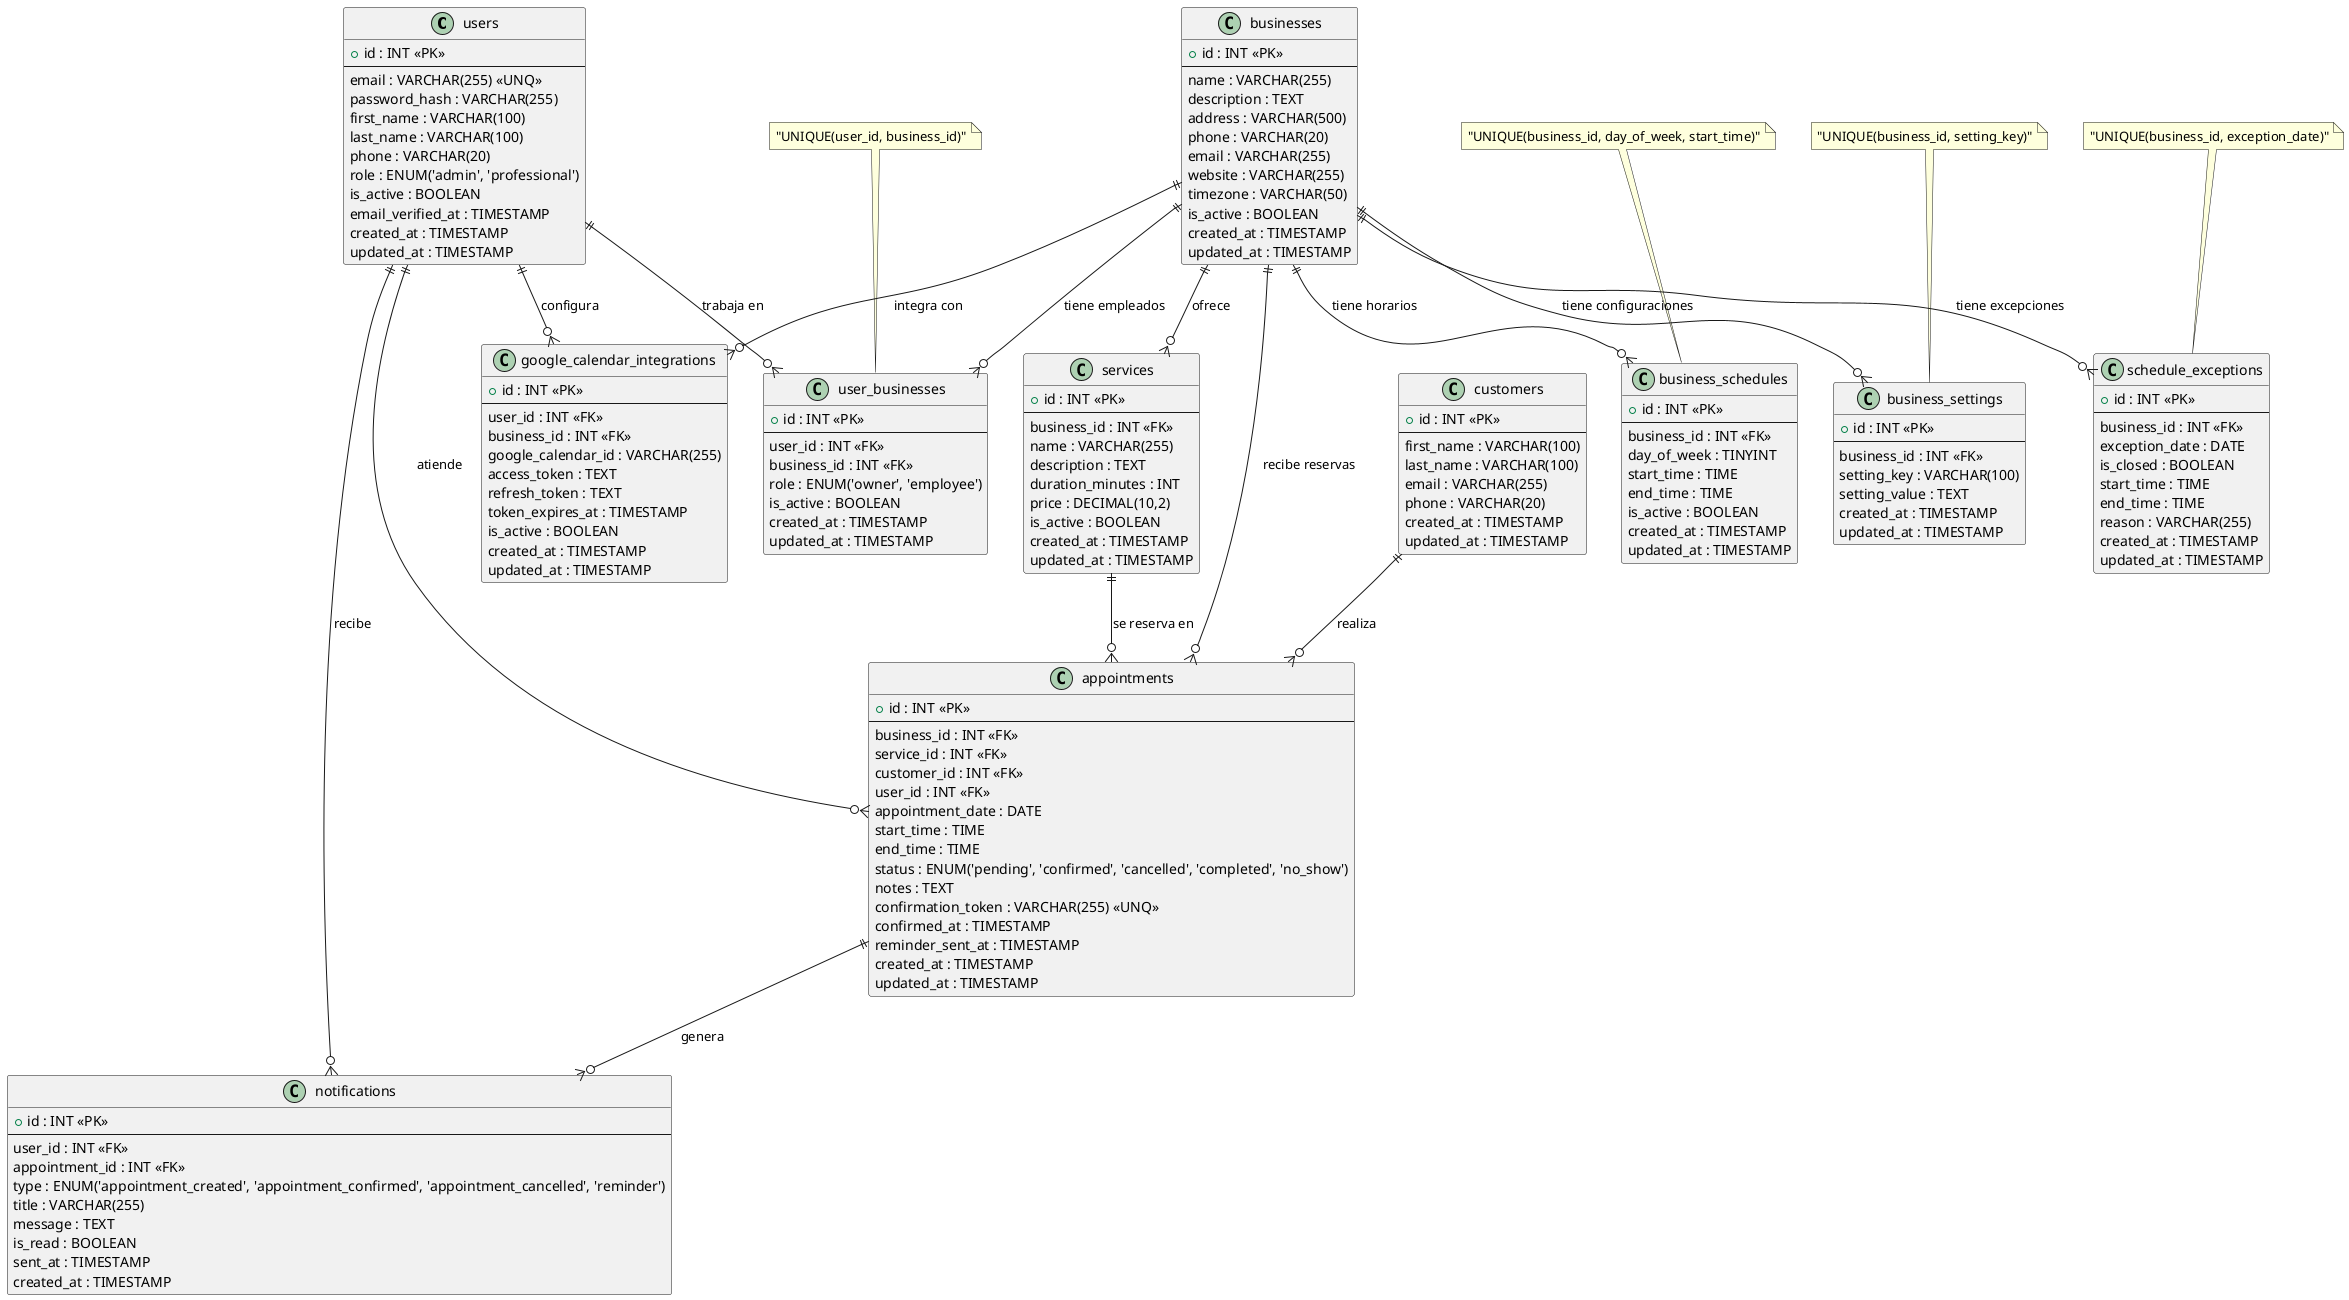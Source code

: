 @startuml TurnoPlus_ERD
!define ENTITY class
!define PK <<PK>>
!define FK <<FK>>
!define UNQ <<UNQ>>

' Entidad: Usuarios del sistema (administradores y profesionales)
ENTITY users {
    + id : INT PK
    --
    email : VARCHAR(255) UNQ
    password_hash : VARCHAR(255)
    first_name : VARCHAR(100)
    last_name : VARCHAR(100)
    phone : VARCHAR(20)
    role : ENUM('admin', 'professional')
    is_active : BOOLEAN
    email_verified_at : TIMESTAMP
    created_at : TIMESTAMP
    updated_at : TIMESTAMP
}

' Entidad: Negocios/Consultorios
ENTITY businesses {
    + id : INT PK
    --
    name : VARCHAR(255)
    description : TEXT
    address : VARCHAR(500)
    phone : VARCHAR(20)
    email : VARCHAR(255)
    website : VARCHAR(255)
    timezone : VARCHAR(50)
    is_active : BOOLEAN
    created_at : TIMESTAMP
    updated_at : TIMESTAMP
}

' Entidad: Relación usuarios-negocios (un usuario puede trabajar en varios negocios)
ENTITY user_businesses {
    + id : INT PK
    --
    user_id : INT FK
    business_id : INT FK
    role : ENUM('owner', 'employee')
    is_active : BOOLEAN
    created_at : TIMESTAMP
    updated_at : TIMESTAMP
}

' Entidad: Servicios ofrecidos por el negocio
ENTITY services {
    + id : INT PK
    --
    business_id : INT FK
    name : VARCHAR(255)
    description : TEXT
    duration_minutes : INT
    price : DECIMAL(10,2)
    is_active : BOOLEAN
    created_at : TIMESTAMP
    updated_at : TIMESTAMP
}

' Entidad: Horarios de trabajo del negocio
ENTITY business_schedules {
    + id : INT PK
    --
    business_id : INT FK
    day_of_week : TINYINT
    start_time : TIME
    end_time : TIME
    is_active : BOOLEAN
    created_at : TIMESTAMP
    updated_at : TIMESTAMP
}

' Entidad: Clientes (sin necesidad de registro completo)
ENTITY customers {
    + id : INT PK
    --
    first_name : VARCHAR(100)
    last_name : VARCHAR(100)
    email : VARCHAR(255)
    phone : VARCHAR(20)
    created_at : TIMESTAMP
    updated_at : TIMESTAMP
}

' Entidad: Reservas/Turnos
ENTITY appointments {
    + id : INT PK
    --
    business_id : INT FK
    service_id : INT FK
    customer_id : INT FK
    user_id : INT FK
    appointment_date : DATE
    start_time : TIME
    end_time : TIME
    status : ENUM('pending', 'confirmed', 'cancelled', 'completed', 'no_show')
    notes : TEXT
    confirmation_token : VARCHAR(255) UNQ
    confirmed_at : TIMESTAMP
    reminder_sent_at : TIMESTAMP
    created_at : TIMESTAMP
    updated_at : TIMESTAMP
}

' Entidad: Configuraciones del negocio
ENTITY business_settings {
    + id : INT PK
    --
    business_id : INT FK
    setting_key : VARCHAR(100)
    setting_value : TEXT
    created_at : TIMESTAMP
    updated_at : TIMESTAMP
}

' Entidad: Notificaciones del sistema
ENTITY notifications {
    + id : INT PK
    --
    user_id : INT FK
    appointment_id : INT FK
    type : ENUM('appointment_created', 'appointment_confirmed', 'appointment_cancelled', 'reminder')
    title : VARCHAR(255)
    message : TEXT
    is_read : BOOLEAN
    sent_at : TIMESTAMP
    created_at : TIMESTAMP
}

' Entidad: Excepciones de horarios (feriados, vacaciones, etc.)
ENTITY schedule_exceptions {
    + id : INT PK
    --
    business_id : INT FK
    exception_date : DATE
    is_closed : BOOLEAN
    start_time : TIME
    end_time : TIME
    reason : VARCHAR(255)
    created_at : TIMESTAMP
    updated_at : TIMESTAMP
}

' Entidad: Integración con Google Calendar
ENTITY google_calendar_integrations {
    + id : INT PK
    --
    user_id : INT FK
    business_id : INT FK
    google_calendar_id : VARCHAR(255)
    access_token : TEXT
    refresh_token : TEXT
    token_expires_at : TIMESTAMP
    is_active : BOOLEAN
    created_at : TIMESTAMP
    updated_at : TIMESTAMP
}

' Relaciones
users ||--o{ user_businesses : "trabaja en"
businesses ||--o{ user_businesses : "tiene empleados"
businesses ||--o{ services : "ofrece"
businesses ||--o{ business_schedules : "tiene horarios"
businesses ||--o{ appointments : "recibe reservas"
businesses ||--o{ business_settings : "tiene configuraciones"
businesses ||--o{ schedule_exceptions : "tiene excepciones"
businesses ||--o{ google_calendar_integrations : "integra con"

services ||--o{ appointments : "se reserva en"
customers ||--o{ appointments : "realiza"
users ||--o{ appointments : "atiende"
users ||--o{ notifications : "recibe"
users ||--o{ google_calendar_integrations : "configura"

appointments ||--o{ notifications : "genera"

' Índices únicos compuestos
note top of user_businesses : "UNIQUE(user_id, business_id)"
note top of business_schedules : "UNIQUE(business_id, day_of_week, start_time)"
note top of business_settings : "UNIQUE(business_id, setting_key)"
note top of schedule_exceptions : "UNIQUE(business_id, exception_date)"

@enduml
